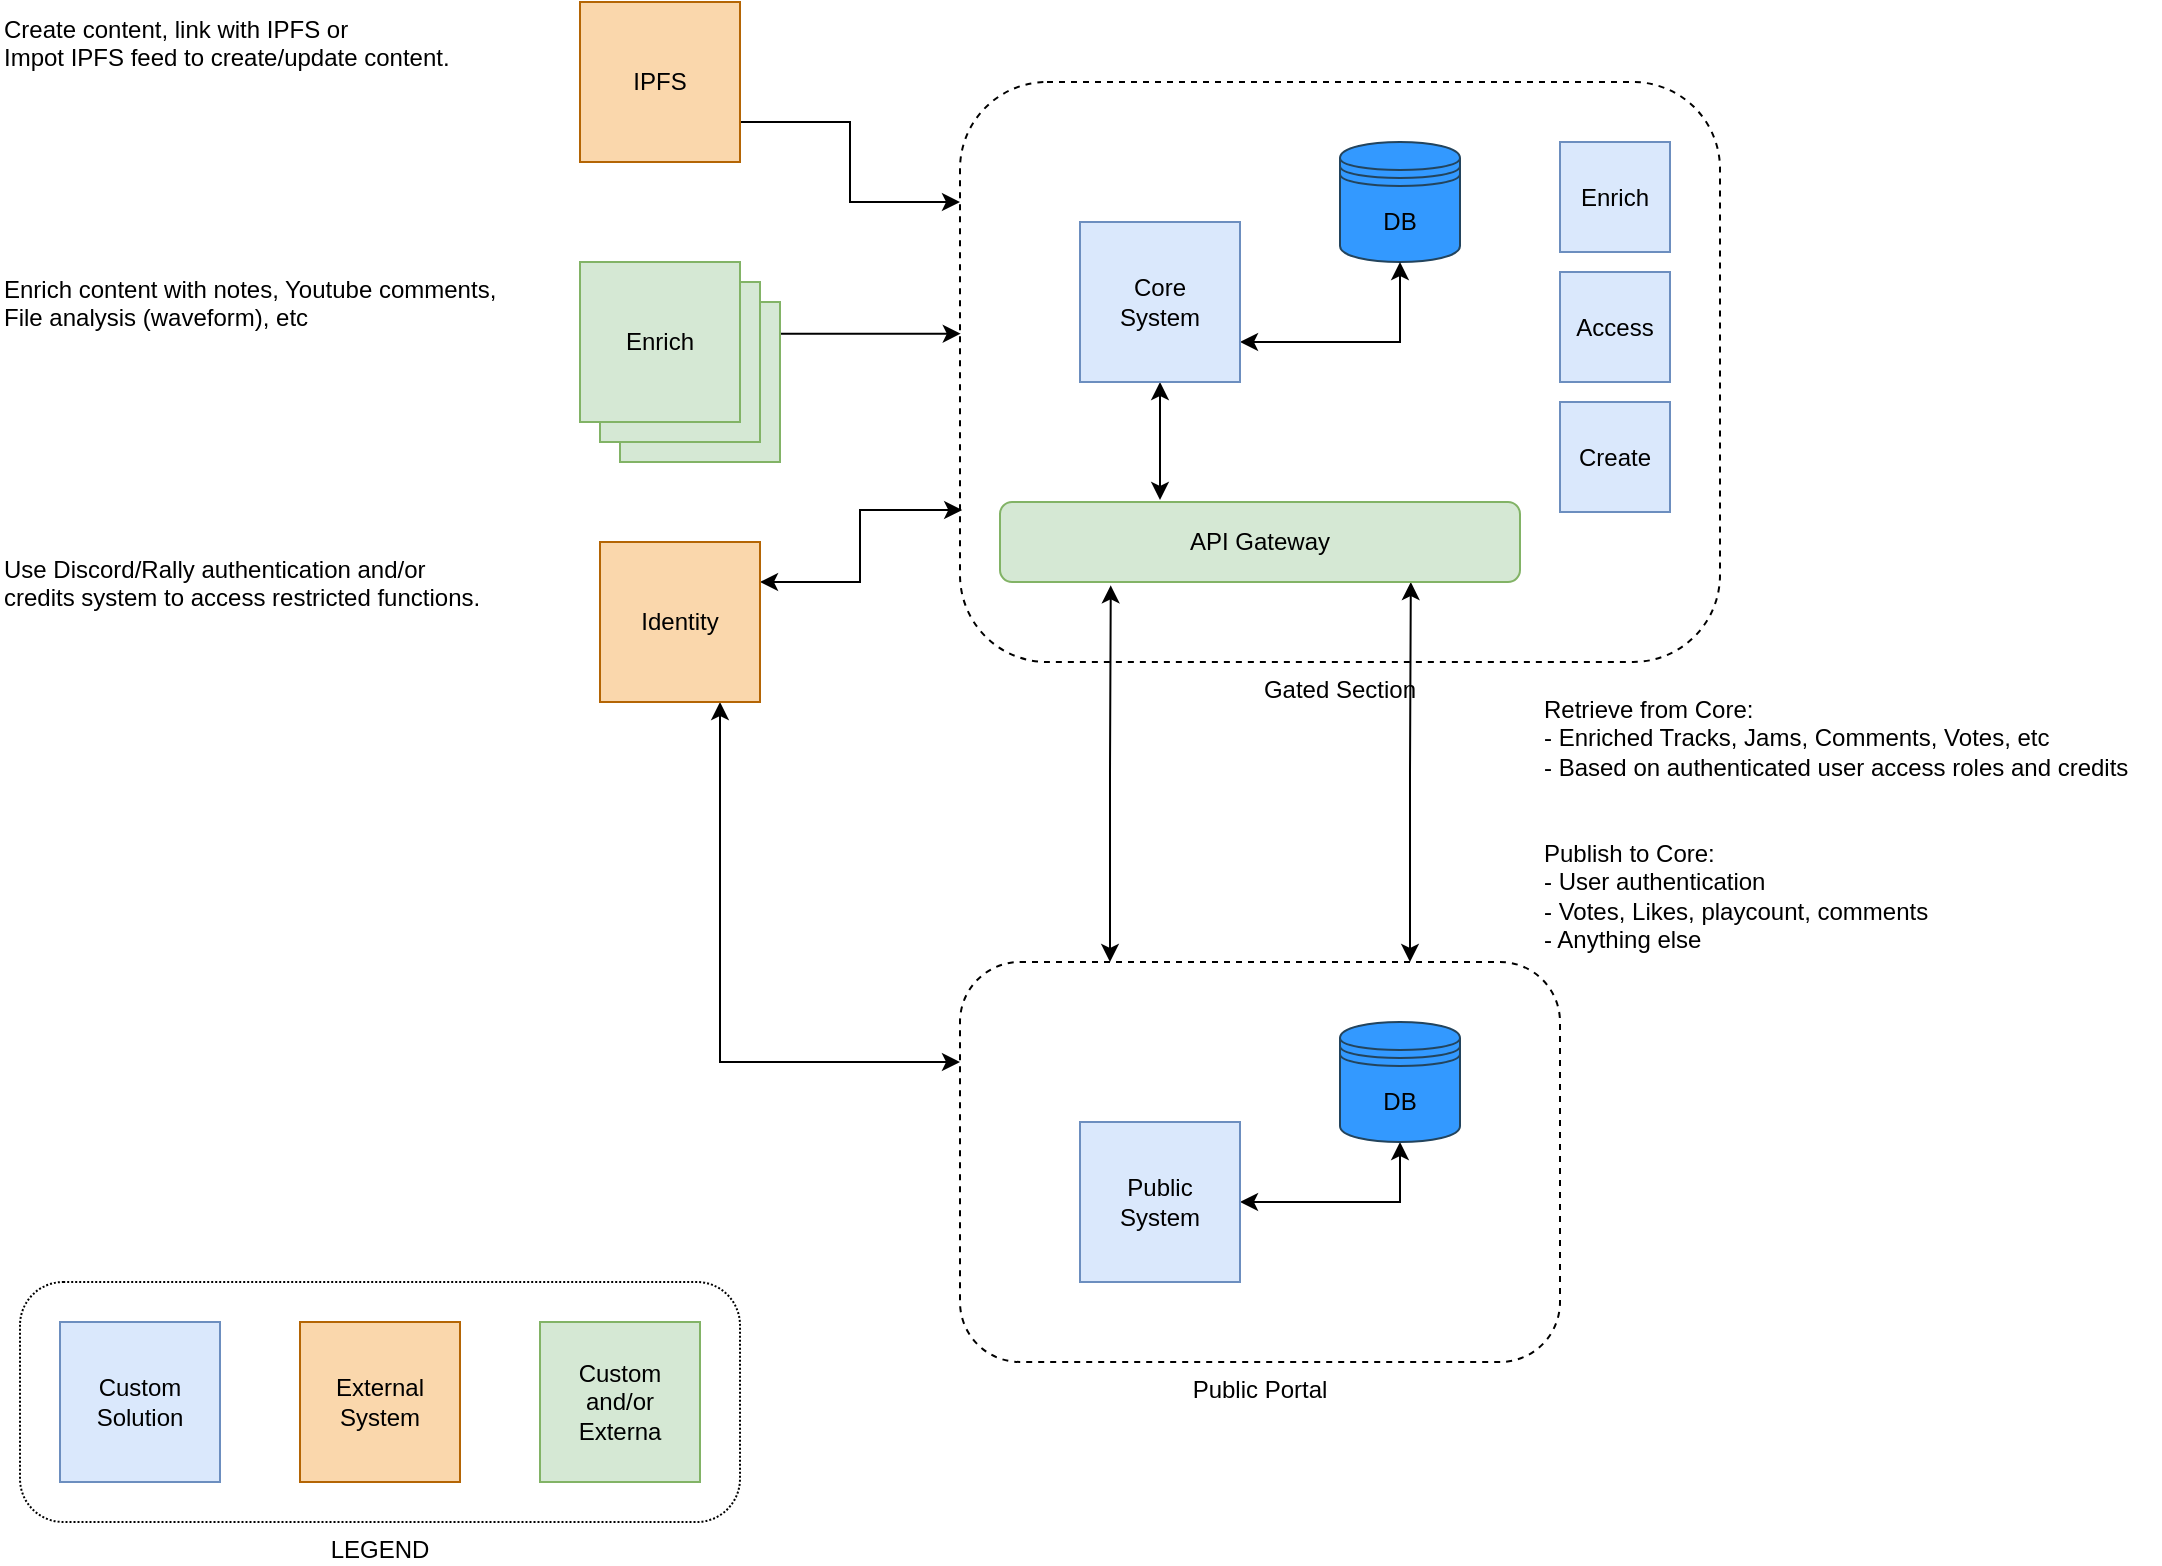 <mxfile version="14.8.5" type="github" pages="3">
  <diagram id="a_YYxK9fdflRY_-ddaOz" name="High Level Design">
    <mxGraphModel dx="3166" dy="1088" grid="1" gridSize="10" guides="1" tooltips="1" connect="1" arrows="1" fold="1" page="1" pageScale="1" pageWidth="1100" pageHeight="850" math="0" shadow="0">
      <root>
        <mxCell id="0" />
        <mxCell id="1" parent="0" />
        <mxCell id="vv3iJfxD23GdGmTis0U2-1" value="Gated Section" style="rounded=1;whiteSpace=wrap;html=1;labelPosition=center;verticalLabelPosition=bottom;align=center;verticalAlign=top;dashed=1;" parent="1" vertex="1">
          <mxGeometry x="-610" y="90" width="380" height="290" as="geometry" />
        </mxCell>
        <mxCell id="Ae8hP9FZ1u3Iv6WvzAce-13" style="edgeStyle=orthogonalEdgeStyle;rounded=0;orthogonalLoop=1;jettySize=auto;html=1;exitX=0.25;exitY=0;exitDx=0;exitDy=0;entryX=0.213;entryY=1.042;entryDx=0;entryDy=0;entryPerimeter=0;startArrow=classic;startFill=1;" parent="1" source="vv3iJfxD23GdGmTis0U2-2" target="vv3iJfxD23GdGmTis0U2-5" edge="1">
          <mxGeometry relative="1" as="geometry" />
        </mxCell>
        <mxCell id="Ae8hP9FZ1u3Iv6WvzAce-14" style="edgeStyle=orthogonalEdgeStyle;rounded=0;orthogonalLoop=1;jettySize=auto;html=1;exitX=0.75;exitY=0;exitDx=0;exitDy=0;entryX=0.79;entryY=1;entryDx=0;entryDy=0;entryPerimeter=0;startArrow=classic;startFill=1;" parent="1" source="vv3iJfxD23GdGmTis0U2-2" target="vv3iJfxD23GdGmTis0U2-5" edge="1">
          <mxGeometry relative="1" as="geometry" />
        </mxCell>
        <mxCell id="vv3iJfxD23GdGmTis0U2-2" value="Public Portal" style="rounded=1;whiteSpace=wrap;html=1;labelPosition=center;verticalLabelPosition=bottom;align=center;verticalAlign=top;dashed=1;" parent="1" vertex="1">
          <mxGeometry x="-610" y="530" width="300" height="200" as="geometry" />
        </mxCell>
        <mxCell id="vv3iJfxD23GdGmTis0U2-3" value="DB" style="shape=datastore;whiteSpace=wrap;html=1;strokeColor=#23445d;fillColor=#3399FF;" parent="1" vertex="1">
          <mxGeometry x="-420" y="120" width="60" height="60" as="geometry" />
        </mxCell>
        <mxCell id="vv3iJfxD23GdGmTis0U2-8" style="edgeStyle=orthogonalEdgeStyle;rounded=0;orthogonalLoop=1;jettySize=auto;html=1;exitX=1;exitY=0.75;exitDx=0;exitDy=0;entryX=0.5;entryY=1;entryDx=0;entryDy=0;startArrow=classic;startFill=1;" parent="1" source="vv3iJfxD23GdGmTis0U2-4" target="vv3iJfxD23GdGmTis0U2-3" edge="1">
          <mxGeometry relative="1" as="geometry" />
        </mxCell>
        <mxCell id="vv3iJfxD23GdGmTis0U2-9" style="edgeStyle=orthogonalEdgeStyle;rounded=0;orthogonalLoop=1;jettySize=auto;html=1;exitX=0.5;exitY=1;exitDx=0;exitDy=0;startArrow=classic;startFill=1;" parent="1" source="vv3iJfxD23GdGmTis0U2-4" edge="1">
          <mxGeometry relative="1" as="geometry">
            <mxPoint x="-510" y="299" as="targetPoint" />
          </mxGeometry>
        </mxCell>
        <mxCell id="vv3iJfxD23GdGmTis0U2-4" value="&lt;div&gt;Core&lt;/div&gt;&lt;div&gt;System&lt;/div&gt;" style="whiteSpace=wrap;html=1;aspect=fixed;fillColor=#dae8fc;strokeColor=#6c8ebf;" parent="1" vertex="1">
          <mxGeometry x="-550" y="160" width="80" height="80" as="geometry" />
        </mxCell>
        <mxCell id="vv3iJfxD23GdGmTis0U2-5" value="API Gateway" style="rounded=1;whiteSpace=wrap;html=1;fillColor=#d5e8d4;strokeColor=#82b366;" parent="1" vertex="1">
          <mxGeometry x="-590" y="300" width="260" height="40" as="geometry" />
        </mxCell>
        <mxCell id="Ae8hP9FZ1u3Iv6WvzAce-16" style="edgeStyle=orthogonalEdgeStyle;rounded=0;orthogonalLoop=1;jettySize=auto;html=1;exitX=1;exitY=0.75;exitDx=0;exitDy=0;entryX=0;entryY=0.207;entryDx=0;entryDy=0;entryPerimeter=0;startArrow=none;startFill=0;" parent="1" source="vv3iJfxD23GdGmTis0U2-10" target="vv3iJfxD23GdGmTis0U2-1" edge="1">
          <mxGeometry relative="1" as="geometry" />
        </mxCell>
        <mxCell id="vv3iJfxD23GdGmTis0U2-10" value="IPFS" style="whiteSpace=wrap;html=1;aspect=fixed;fillColor=#fad7ac;strokeColor=#b46504;" parent="1" vertex="1">
          <mxGeometry x="-800" y="50" width="80" height="80" as="geometry" />
        </mxCell>
        <mxCell id="Ae8hP9FZ1u3Iv6WvzAce-3" style="edgeStyle=orthogonalEdgeStyle;rounded=0;orthogonalLoop=1;jettySize=auto;html=1;exitX=1;exitY=0.25;exitDx=0;exitDy=0;entryX=0.003;entryY=0.737;entryDx=0;entryDy=0;entryPerimeter=0;startArrow=classic;startFill=1;" parent="1" source="vv3iJfxD23GdGmTis0U2-15" target="vv3iJfxD23GdGmTis0U2-1" edge="1">
          <mxGeometry relative="1" as="geometry">
            <Array as="points">
              <mxPoint x="-660" y="340" />
              <mxPoint x="-660" y="304" />
              <mxPoint x="-609" y="304" />
            </Array>
          </mxGeometry>
        </mxCell>
        <mxCell id="Ae8hP9FZ1u3Iv6WvzAce-15" style="edgeStyle=orthogonalEdgeStyle;rounded=0;orthogonalLoop=1;jettySize=auto;html=1;exitX=0.75;exitY=1;exitDx=0;exitDy=0;entryX=0;entryY=0.25;entryDx=0;entryDy=0;startArrow=classic;startFill=1;" parent="1" source="vv3iJfxD23GdGmTis0U2-15" target="vv3iJfxD23GdGmTis0U2-2" edge="1">
          <mxGeometry relative="1" as="geometry" />
        </mxCell>
        <mxCell id="vv3iJfxD23GdGmTis0U2-15" value="Identity" style="whiteSpace=wrap;html=1;aspect=fixed;fillColor=#fad7ac;strokeColor=#b46504;" parent="1" vertex="1">
          <mxGeometry x="-790" y="320" width="80" height="80" as="geometry" />
        </mxCell>
        <mxCell id="Ae8hP9FZ1u3Iv6WvzAce-2" style="edgeStyle=orthogonalEdgeStyle;rounded=0;orthogonalLoop=1;jettySize=auto;html=1;exitX=1;exitY=0.25;exitDx=0;exitDy=0;entryX=0.001;entryY=0.434;entryDx=0;entryDy=0;entryPerimeter=0;startArrow=none;startFill=0;" parent="1" source="vv3iJfxD23GdGmTis0U2-13" target="vv3iJfxD23GdGmTis0U2-1" edge="1">
          <mxGeometry relative="1" as="geometry">
            <Array as="points">
              <mxPoint x="-700" y="216" />
            </Array>
          </mxGeometry>
        </mxCell>
        <mxCell id="Ae8hP9FZ1u3Iv6WvzAce-7" value="&lt;div align=&quot;left&quot;&gt;Create content, link with IPFS or&lt;/div&gt;&lt;div align=&quot;left&quot;&gt;Impot IPFS feed to create/update content.&lt;br&gt;&lt;/div&gt;" style="text;html=1;strokeColor=none;fillColor=none;align=left;verticalAlign=top;whiteSpace=wrap;rounded=0;" parent="1" vertex="1">
          <mxGeometry x="-1090" y="50" width="250" height="55" as="geometry" />
        </mxCell>
        <mxCell id="Ae8hP9FZ1u3Iv6WvzAce-8" value="&lt;div&gt;Enrich content with notes, Youtube comments, File analysis (waveform), etc&lt;/div&gt;&lt;div&gt;&lt;br&gt;&lt;/div&gt;" style="text;html=1;strokeColor=none;fillColor=none;align=left;verticalAlign=top;whiteSpace=wrap;rounded=0;" parent="1" vertex="1">
          <mxGeometry x="-1090" y="180" width="250" height="55" as="geometry" />
        </mxCell>
        <mxCell id="Ae8hP9FZ1u3Iv6WvzAce-9" value="&lt;div&gt;Retrieve from Core:&lt;/div&gt;&lt;div&gt;- Enriched Tracks, Jams, Comments, Votes, etc&lt;/div&gt;&lt;div&gt;- Based on authenticated user access roles and credits&lt;br&gt;&lt;/div&gt;&lt;div&gt;&lt;br&gt;&lt;/div&gt;&lt;div&gt;&lt;br&gt;&lt;/div&gt;&lt;div&gt;Publish to Core:&lt;/div&gt;&lt;div&gt;- User authentication&lt;br&gt;- Votes, Likes, playcount, comments&lt;/div&gt;&lt;div&gt;- Anything else&lt;br&gt;&lt;/div&gt;" style="text;html=1;strokeColor=none;fillColor=none;align=left;verticalAlign=top;whiteSpace=wrap;rounded=0;" parent="1" vertex="1">
          <mxGeometry x="-320" y="390" width="310" height="162" as="geometry" />
        </mxCell>
        <mxCell id="Ae8hP9FZ1u3Iv6WvzAce-12" style="edgeStyle=orthogonalEdgeStyle;rounded=0;orthogonalLoop=1;jettySize=auto;html=1;entryX=0.5;entryY=1;entryDx=0;entryDy=0;startArrow=classic;startFill=1;" parent="1" source="Ae8hP9FZ1u3Iv6WvzAce-10" target="Ae8hP9FZ1u3Iv6WvzAce-11" edge="1">
          <mxGeometry relative="1" as="geometry" />
        </mxCell>
        <mxCell id="Ae8hP9FZ1u3Iv6WvzAce-10" value="&lt;div&gt;Public&lt;/div&gt;&lt;div&gt;System&lt;br&gt;&lt;/div&gt;" style="whiteSpace=wrap;html=1;aspect=fixed;fillColor=#dae8fc;strokeColor=#6c8ebf;" parent="1" vertex="1">
          <mxGeometry x="-550" y="610" width="80" height="80" as="geometry" />
        </mxCell>
        <mxCell id="Ae8hP9FZ1u3Iv6WvzAce-11" value="DB" style="shape=datastore;whiteSpace=wrap;html=1;strokeColor=#23445d;fillColor=#3399FF;" parent="1" vertex="1">
          <mxGeometry x="-420" y="560" width="60" height="60" as="geometry" />
        </mxCell>
        <mxCell id="Ae8hP9FZ1u3Iv6WvzAce-19" value="Use Discord/Rally authentication and/or credits system to access restricted functions." style="text;html=1;strokeColor=none;fillColor=none;align=left;verticalAlign=top;whiteSpace=wrap;rounded=0;" parent="1" vertex="1">
          <mxGeometry x="-1090" y="320" width="250" height="55" as="geometry" />
        </mxCell>
        <mxCell id="DcwbFa4nbJBo5T8DQQOG-2" value="Access" style="whiteSpace=wrap;html=1;aspect=fixed;fillColor=#dae8fc;strokeColor=#6c8ebf;" parent="1" vertex="1">
          <mxGeometry x="-310" y="185" width="55" height="55" as="geometry" />
        </mxCell>
        <mxCell id="DcwbFa4nbJBo5T8DQQOG-3" value="Enrich" style="whiteSpace=wrap;html=1;aspect=fixed;fillColor=#dae8fc;strokeColor=#6c8ebf;" parent="1" vertex="1">
          <mxGeometry x="-310" y="120" width="55" height="55" as="geometry" />
        </mxCell>
        <mxCell id="DcwbFa4nbJBo5T8DQQOG-4" value="Create" style="whiteSpace=wrap;html=1;aspect=fixed;fillColor=#dae8fc;strokeColor=#6c8ebf;" parent="1" vertex="1">
          <mxGeometry x="-310" y="250" width="55" height="55" as="geometry" />
        </mxCell>
        <mxCell id="_FHZxH1wRZ8IdPG1zLlC-1" value="" style="group" vertex="1" connectable="0" parent="1">
          <mxGeometry x="-1080" y="690" width="360" height="120" as="geometry" />
        </mxCell>
        <mxCell id="_FHZxH1wRZ8IdPG1zLlC-2" value="LEGEND" style="rounded=1;whiteSpace=wrap;html=1;labelPosition=center;verticalLabelPosition=bottom;align=center;verticalAlign=top;dashed=1;arcSize=18;dashPattern=1 1;" vertex="1" parent="_FHZxH1wRZ8IdPG1zLlC-1">
          <mxGeometry width="360" height="120" as="geometry" />
        </mxCell>
        <mxCell id="_FHZxH1wRZ8IdPG1zLlC-3" value="Custom&lt;br&gt;Solution" style="whiteSpace=wrap;html=1;aspect=fixed;fillColor=#dae8fc;strokeColor=#6c8ebf;" vertex="1" parent="_FHZxH1wRZ8IdPG1zLlC-1">
          <mxGeometry x="20" y="20" width="80" height="80" as="geometry" />
        </mxCell>
        <mxCell id="_FHZxH1wRZ8IdPG1zLlC-4" value="External&lt;br&gt;System" style="whiteSpace=wrap;html=1;aspect=fixed;fillColor=#fad7ac;strokeColor=#b46504;" vertex="1" parent="_FHZxH1wRZ8IdPG1zLlC-1">
          <mxGeometry x="140" y="20" width="80" height="80" as="geometry" />
        </mxCell>
        <mxCell id="_FHZxH1wRZ8IdPG1zLlC-5" value="Custom and/or Externa" style="whiteSpace=wrap;html=1;aspect=fixed;fillColor=#d5e8d4;strokeColor=#82b366;" vertex="1" parent="_FHZxH1wRZ8IdPG1zLlC-1">
          <mxGeometry x="260" y="20" width="80" height="80" as="geometry" />
        </mxCell>
        <mxCell id="_FHZxH1wRZ8IdPG1zLlC-6" value="" style="group" vertex="1" connectable="0" parent="1">
          <mxGeometry x="-800" y="180" width="100" height="100" as="geometry" />
        </mxCell>
        <mxCell id="vv3iJfxD23GdGmTis0U2-13" value="" style="whiteSpace=wrap;html=1;aspect=fixed;fillColor=#d5e8d4;strokeColor=#82b366;" parent="_FHZxH1wRZ8IdPG1zLlC-6" vertex="1">
          <mxGeometry x="20" y="20" width="80" height="80" as="geometry" />
        </mxCell>
        <mxCell id="vv3iJfxD23GdGmTis0U2-12" value="" style="whiteSpace=wrap;html=1;aspect=fixed;fillColor=#d5e8d4;strokeColor=#82b366;" parent="_FHZxH1wRZ8IdPG1zLlC-6" vertex="1">
          <mxGeometry x="10" y="10" width="80" height="80" as="geometry" />
        </mxCell>
        <mxCell id="vv3iJfxD23GdGmTis0U2-11" value="Enrich" style="whiteSpace=wrap;html=1;aspect=fixed;fillColor=#d5e8d4;strokeColor=#82b366;" parent="_FHZxH1wRZ8IdPG1zLlC-6" vertex="1">
          <mxGeometry width="80" height="80" as="geometry" />
        </mxCell>
      </root>
    </mxGraphModel>
  </diagram>
  <diagram id="4I4yGRCa1XMxLpu7yIK9" name="Current Setup">
    <mxGraphModel dx="3235" dy="1088" grid="1" gridSize="10" guides="1" tooltips="1" connect="1" arrows="1" fold="1" page="1" pageScale="1" pageWidth="1169" pageHeight="827" math="0" shadow="0">
      <root>
        <mxCell id="rWD0nq-iY_9N9JLwpX_F-0" />
        <mxCell id="rWD0nq-iY_9N9JLwpX_F-1" parent="rWD0nq-iY_9N9JLwpX_F-0" />
        <mxCell id="zZ2Vo3aHdeeDb7k_k2Mw-7" style="edgeStyle=orthogonalEdgeStyle;rounded=0;orthogonalLoop=1;jettySize=auto;html=1;exitX=1;exitY=0.25;exitDx=0;exitDy=0;entryX=0;entryY=0.5;entryDx=0;entryDy=0;endArrow=none;endFill=0;" edge="1" parent="rWD0nq-iY_9N9JLwpX_F-1" source="6Fj-ahAUZu9BEHDvxrEC-0" target="zZ2Vo3aHdeeDb7k_k2Mw-0">
          <mxGeometry relative="1" as="geometry" />
        </mxCell>
        <mxCell id="zZ2Vo3aHdeeDb7k_k2Mw-8" value="oAuth" style="edgeLabel;html=1;align=center;verticalAlign=top;resizable=0;points=[];labelPosition=center;verticalLabelPosition=bottom;" vertex="1" connectable="0" parent="zZ2Vo3aHdeeDb7k_k2Mw-7">
          <mxGeometry x="0.743" y="-3" relative="1" as="geometry">
            <mxPoint as="offset" />
          </mxGeometry>
        </mxCell>
        <mxCell id="zZ2Vo3aHdeeDb7k_k2Mw-9" style="edgeStyle=orthogonalEdgeStyle;rounded=0;orthogonalLoop=1;jettySize=auto;html=1;exitX=1;exitY=0.5;exitDx=0;exitDy=0;entryX=0;entryY=0.5;entryDx=0;entryDy=0;endArrow=none;endFill=0;" edge="1" parent="rWD0nq-iY_9N9JLwpX_F-1" source="6Fj-ahAUZu9BEHDvxrEC-0" target="3WNyWca5hwcFv3jLCUQf-4">
          <mxGeometry relative="1" as="geometry" />
        </mxCell>
        <mxCell id="zZ2Vo3aHdeeDb7k_k2Mw-10" value="GQL" style="edgeLabel;html=1;align=center;verticalAlign=top;resizable=0;points=[];labelPosition=center;verticalLabelPosition=bottom;" vertex="1" connectable="0" parent="zZ2Vo3aHdeeDb7k_k2Mw-9">
          <mxGeometry x="0.252" y="-1" relative="1" as="geometry">
            <mxPoint x="71" y="-1" as="offset" />
          </mxGeometry>
        </mxCell>
        <mxCell id="zZ2Vo3aHdeeDb7k_k2Mw-21" style="edgeStyle=orthogonalEdgeStyle;rounded=0;orthogonalLoop=1;jettySize=auto;html=1;exitX=0.25;exitY=1;exitDx=0;exitDy=0;entryX=0.25;entryY=0;entryDx=0;entryDy=0;endArrow=none;endFill=0;" edge="1" parent="rWD0nq-iY_9N9JLwpX_F-1" source="6Fj-ahAUZu9BEHDvxrEC-0" target="zZ2Vo3aHdeeDb7k_k2Mw-1">
          <mxGeometry relative="1" as="geometry" />
        </mxCell>
        <mxCell id="6Fj-ahAUZu9BEHDvxrEC-0" value="VAULT" style="rounded=1;whiteSpace=wrap;html=1;labelPosition=center;verticalLabelPosition=bottom;align=center;verticalAlign=top;dashed=1;" vertex="1" parent="rWD0nq-iY_9N9JLwpX_F-1">
          <mxGeometry x="-1080" y="120" width="250" height="240" as="geometry" />
        </mxCell>
        <mxCell id="dXXNOr8S8VFKlR4lI1_9-0" value="Frontend App" style="whiteSpace=wrap;html=1;aspect=fixed;fillColor=#dae8fc;strokeColor=#6c8ebf;" vertex="1" parent="rWD0nq-iY_9N9JLwpX_F-1">
          <mxGeometry x="-1060" y="150" width="55" height="55" as="geometry" />
        </mxCell>
        <mxCell id="Kw7aG6v78MpooLOQGo5--4" value="Svelte-kit" style="whiteSpace=wrap;html=1;aspect=fixed;fillColor=#dae8fc;strokeColor=#6c8ebf;" vertex="1" parent="rWD0nq-iY_9N9JLwpX_F-1">
          <mxGeometry x="-1060" y="237.5" width="55" height="55" as="geometry" />
        </mxCell>
        <mxCell id="3WNyWca5hwcFv3jLCUQf-0" value="Nodes" style="group;labelPosition=center;verticalLabelPosition=top;align=center;verticalAlign=bottom;" vertex="1" connectable="0" parent="rWD0nq-iY_9N9JLwpX_F-1">
          <mxGeometry x="-940" y="150" width="73.07" height="189.999" as="geometry" />
        </mxCell>
        <mxCell id="3WNyWca5hwcFv3jLCUQf-1" value="" style="edgeStyle=orthogonalEdgeStyle;rounded=0;orthogonalLoop=1;jettySize=auto;html=1;endArrow=none;endFill=0;" edge="1" parent="3WNyWca5hwcFv3jLCUQf-0" source="dXXNOr8S8VFKlR4lI1_9-2" target="dXXNOr8S8VFKlR4lI1_9-7">
          <mxGeometry relative="1" as="geometry" />
        </mxCell>
        <mxCell id="3WNyWca5hwcFv3jLCUQf-2" value="" style="edgeStyle=orthogonalEdgeStyle;rounded=0;orthogonalLoop=1;jettySize=auto;html=1;endArrow=none;endFill=0;" edge="1" parent="3WNyWca5hwcFv3jLCUQf-0" source="dXXNOr8S8VFKlR4lI1_9-2" target="dXXNOr8S8VFKlR4lI1_9-4">
          <mxGeometry relative="1" as="geometry" />
        </mxCell>
        <mxCell id="dXXNOr8S8VFKlR4lI1_9-2" value="" style="whiteSpace=wrap;html=1;aspect=fixed;fillColor=#dae8fc;strokeColor=#6c8ebf;" vertex="1" parent="3WNyWca5hwcFv3jLCUQf-0">
          <mxGeometry width="14.614" height="14.614" as="geometry" />
        </mxCell>
        <mxCell id="dXXNOr8S8VFKlR4lI1_9-16" style="edgeStyle=orthogonalEdgeStyle;rounded=0;orthogonalLoop=1;jettySize=auto;html=1;exitX=0;exitY=0.5;exitDx=0;exitDy=0;endArrow=none;endFill=0;entryX=1;entryY=0.5;entryDx=0;entryDy=0;" edge="1" parent="3WNyWca5hwcFv3jLCUQf-0" source="dXXNOr8S8VFKlR4lI1_9-3" target="dXXNOr8S8VFKlR4lI1_9-2">
          <mxGeometry as="geometry">
            <mxPoint x="36.535" y="21.996" as="targetPoint" />
          </mxGeometry>
        </mxCell>
        <mxCell id="dXXNOr8S8VFKlR4lI1_9-3" value="" style="whiteSpace=wrap;html=1;aspect=fixed;fillColor=#dae8fc;strokeColor=#6c8ebf;" vertex="1" parent="3WNyWca5hwcFv3jLCUQf-0">
          <mxGeometry x="58.456" y="14.615" width="14.614" height="14.614" as="geometry" />
        </mxCell>
        <mxCell id="dXXNOr8S8VFKlR4lI1_9-17" style="edgeStyle=orthogonalEdgeStyle;rounded=0;orthogonalLoop=1;jettySize=auto;html=1;exitX=0;exitY=0.5;exitDx=0;exitDy=0;endArrow=none;endFill=0;entryX=1;entryY=0.5;entryDx=0;entryDy=0;" edge="1" parent="3WNyWca5hwcFv3jLCUQf-0" source="dXXNOr8S8VFKlR4lI1_9-4" target="dXXNOr8S8VFKlR4lI1_9-2">
          <mxGeometry as="geometry">
            <mxPoint x="36.535" y="51.227" as="targetPoint" />
          </mxGeometry>
        </mxCell>
        <mxCell id="dXXNOr8S8VFKlR4lI1_9-4" value="" style="whiteSpace=wrap;html=1;aspect=fixed;fillColor=#dae8fc;strokeColor=#6c8ebf;" vertex="1" parent="3WNyWca5hwcFv3jLCUQf-0">
          <mxGeometry x="58.456" y="43.846" width="14.614" height="14.614" as="geometry" />
        </mxCell>
        <mxCell id="dXXNOr8S8VFKlR4lI1_9-5" value="" style="whiteSpace=wrap;html=1;aspect=fixed;fillColor=#dae8fc;strokeColor=#6c8ebf;" vertex="1" parent="3WNyWca5hwcFv3jLCUQf-0">
          <mxGeometry x="29.228" y="73.077" width="14.614" height="14.614" as="geometry" />
        </mxCell>
        <mxCell id="dXXNOr8S8VFKlR4lI1_9-15" style="edgeStyle=orthogonalEdgeStyle;rounded=0;orthogonalLoop=1;jettySize=auto;html=1;exitX=1;exitY=0.5;exitDx=0;exitDy=0;entryX=0.5;entryY=0;entryDx=0;entryDy=0;endArrow=none;endFill=0;" edge="1" parent="3WNyWca5hwcFv3jLCUQf-0" source="dXXNOr8S8VFKlR4lI1_9-2" target="dXXNOr8S8VFKlR4lI1_9-5">
          <mxGeometry as="geometry" />
        </mxCell>
        <mxCell id="dXXNOr8S8VFKlR4lI1_9-6" value="" style="whiteSpace=wrap;html=1;aspect=fixed;fillColor=#dae8fc;strokeColor=#6c8ebf;" vertex="1" parent="3WNyWca5hwcFv3jLCUQf-0">
          <mxGeometry y="116.923" width="14.614" height="14.614" as="geometry" />
        </mxCell>
        <mxCell id="dXXNOr8S8VFKlR4lI1_9-18" style="edgeStyle=orthogonalEdgeStyle;rounded=0;orthogonalLoop=1;jettySize=auto;html=1;entryX=0.5;entryY=0;entryDx=0;entryDy=0;endArrow=none;endFill=0;" edge="1" parent="3WNyWca5hwcFv3jLCUQf-0" source="dXXNOr8S8VFKlR4lI1_9-2" target="dXXNOr8S8VFKlR4lI1_9-6">
          <mxGeometry as="geometry" />
        </mxCell>
        <mxCell id="dXXNOr8S8VFKlR4lI1_9-7" value="" style="whiteSpace=wrap;html=1;aspect=fixed;fillColor=#dae8fc;strokeColor=#6c8ebf;" vertex="1" parent="3WNyWca5hwcFv3jLCUQf-0">
          <mxGeometry x="29.228" y="116.923" width="14.614" height="14.614" as="geometry" />
        </mxCell>
        <mxCell id="dXXNOr8S8VFKlR4lI1_9-11" style="edgeStyle=orthogonalEdgeStyle;rounded=0;orthogonalLoop=1;jettySize=auto;html=1;exitX=1;exitY=0.5;exitDx=0;exitDy=0;entryX=0;entryY=0.5;entryDx=0;entryDy=0;endArrow=none;endFill=0;" edge="1" parent="3WNyWca5hwcFv3jLCUQf-0" source="dXXNOr8S8VFKlR4lI1_9-6" target="dXXNOr8S8VFKlR4lI1_9-7">
          <mxGeometry as="geometry" />
        </mxCell>
        <mxCell id="dXXNOr8S8VFKlR4lI1_9-8" value="" style="whiteSpace=wrap;html=1;aspect=fixed;fillColor=#dae8fc;strokeColor=#6c8ebf;" vertex="1" parent="3WNyWca5hwcFv3jLCUQf-0">
          <mxGeometry x="58.456" y="116.923" width="14.614" height="14.614" as="geometry" />
        </mxCell>
        <mxCell id="dXXNOr8S8VFKlR4lI1_9-12" style="edgeStyle=orthogonalEdgeStyle;rounded=0;orthogonalLoop=1;jettySize=auto;html=1;exitX=1;exitY=0.5;exitDx=0;exitDy=0;entryX=0;entryY=0.5;entryDx=0;entryDy=0;endArrow=none;endFill=0;" edge="1" parent="3WNyWca5hwcFv3jLCUQf-0" source="dXXNOr8S8VFKlR4lI1_9-7" target="dXXNOr8S8VFKlR4lI1_9-8">
          <mxGeometry as="geometry" />
        </mxCell>
        <mxCell id="dXXNOr8S8VFKlR4lI1_9-9" value="" style="whiteSpace=wrap;html=1;aspect=fixed;fillColor=#dae8fc;strokeColor=#6c8ebf;" vertex="1" parent="3WNyWca5hwcFv3jLCUQf-0">
          <mxGeometry x="58.456" y="146.154" width="14.614" height="14.614" as="geometry" />
        </mxCell>
        <mxCell id="dXXNOr8S8VFKlR4lI1_9-13" style="edgeStyle=orthogonalEdgeStyle;rounded=0;orthogonalLoop=1;jettySize=auto;html=1;exitX=0.5;exitY=1;exitDx=0;exitDy=0;entryX=0;entryY=0.5;entryDx=0;entryDy=0;endArrow=none;endFill=0;" edge="1" parent="3WNyWca5hwcFv3jLCUQf-0" source="dXXNOr8S8VFKlR4lI1_9-7" target="dXXNOr8S8VFKlR4lI1_9-9">
          <mxGeometry as="geometry">
            <Array as="points">
              <mxPoint x="36" y="153" />
              <mxPoint x="59" y="153" />
            </Array>
          </mxGeometry>
        </mxCell>
        <mxCell id="dXXNOr8S8VFKlR4lI1_9-14" style="edgeStyle=orthogonalEdgeStyle;rounded=0;orthogonalLoop=1;jettySize=auto;html=1;exitX=0;exitY=0.5;exitDx=0;exitDy=0;endArrow=none;endFill=0;" edge="1" parent="3WNyWca5hwcFv3jLCUQf-0" source="dXXNOr8S8VFKlR4lI1_9-10">
          <mxGeometry as="geometry">
            <mxPoint x="36.535" y="131.538" as="targetPoint" />
          </mxGeometry>
        </mxCell>
        <mxCell id="dXXNOr8S8VFKlR4lI1_9-10" value="" style="whiteSpace=wrap;html=1;aspect=fixed;fillColor=#dae8fc;strokeColor=#6c8ebf;" vertex="1" parent="3WNyWca5hwcFv3jLCUQf-0">
          <mxGeometry x="58.456" y="175.385" width="14.614" height="14.614" as="geometry" />
        </mxCell>
        <mxCell id="zZ2Vo3aHdeeDb7k_k2Mw-0" value="IDP: &lt;br&gt;Discord" style="whiteSpace=wrap;html=1;aspect=fixed;fillColor=#fad7ac;strokeColor=#b46504;" vertex="1" parent="rWD0nq-iY_9N9JLwpX_F-1">
          <mxGeometry x="-720" y="40" width="80" height="80" as="geometry" />
        </mxCell>
        <mxCell id="zZ2Vo3aHdeeDb7k_k2Mw-22" style="edgeStyle=orthogonalEdgeStyle;rounded=0;orthogonalLoop=1;jettySize=auto;html=1;exitX=1;exitY=0.75;exitDx=0;exitDy=0;entryX=0.75;entryY=1;entryDx=0;entryDy=0;endArrow=none;endFill=0;" edge="1" parent="rWD0nq-iY_9N9JLwpX_F-1" source="zZ2Vo3aHdeeDb7k_k2Mw-1" target="zZ2Vo3aHdeeDb7k_k2Mw-15">
          <mxGeometry relative="1" as="geometry" />
        </mxCell>
        <mxCell id="zZ2Vo3aHdeeDb7k_k2Mw-1" value="Storage:&lt;br&gt;IPFS" style="whiteSpace=wrap;html=1;aspect=fixed;fillColor=#fad7ac;strokeColor=#b46504;" vertex="1" parent="rWD0nq-iY_9N9JLwpX_F-1">
          <mxGeometry x="-990" y="440" width="80" height="80" as="geometry" />
        </mxCell>
        <mxCell id="zZ2Vo3aHdeeDb7k_k2Mw-20" value="CLIENT" style="group;labelPosition=center;verticalLabelPosition=bottom;align=center;verticalAlign=top;" vertex="1" connectable="0" parent="rWD0nq-iY_9N9JLwpX_F-1">
          <mxGeometry x="-735.01" y="400" width="110.01" height="190.01" as="geometry" />
        </mxCell>
        <mxCell id="zZ2Vo3aHdeeDb7k_k2Mw-18" value="CLIENT" style="group" vertex="1" connectable="0" parent="zZ2Vo3aHdeeDb7k_k2Mw-20">
          <mxGeometry width="110.01" height="169.774" as="geometry" />
        </mxCell>
        <mxCell id="zZ2Vo3aHdeeDb7k_k2Mw-15" value="" style="rounded=0;whiteSpace=wrap;html=1;rotation=90;strokeColor=#666666;fontColor=#333333;fillColor=#BFBFBF;labelPosition=center;verticalLabelPosition=bottom;align=center;verticalAlign=top;" vertex="1" parent="zZ2Vo3aHdeeDb7k_k2Mw-18">
          <mxGeometry x="-27.932" y="28.589" width="165.874" height="112.596" as="geometry" />
        </mxCell>
        <mxCell id="zZ2Vo3aHdeeDb7k_k2Mw-16" value="" style="rounded=0;whiteSpace=wrap;html=1;rotation=90;fillColor=#f5f5f5;strokeColor=#666666;fontColor=#333333;" vertex="1" parent="zZ2Vo3aHdeeDb7k_k2Mw-18">
          <mxGeometry x="-11.534" y="27.048" width="132.5" height="99.113" as="geometry" />
        </mxCell>
        <mxCell id="zZ2Vo3aHdeeDb7k_k2Mw-17" value="" style="ellipse;whiteSpace=wrap;html=1;aspect=fixed;fillColor=#828282;" vertex="1" parent="zZ2Vo3aHdeeDb7k_k2Mw-18">
          <mxGeometry x="48.133" y="148.659" width="13.751" height="13.751" as="geometry" />
        </mxCell>
        <mxCell id="zZ2Vo3aHdeeDb7k_k2Mw-23" style="edgeStyle=orthogonalEdgeStyle;rounded=0;orthogonalLoop=1;jettySize=auto;html=1;exitX=0.25;exitY=1;exitDx=0;exitDy=0;endArrow=none;endFill=0;entryX=1;entryY=0.75;entryDx=0;entryDy=0;" edge="1" parent="rWD0nq-iY_9N9JLwpX_F-1" source="zZ2Vo3aHdeeDb7k_k2Mw-15" target="6Fj-ahAUZu9BEHDvxrEC-0">
          <mxGeometry relative="1" as="geometry" />
        </mxCell>
        <mxCell id="zZ2Vo3aHdeeDb7k_k2Mw-24" style="edgeStyle=orthogonalEdgeStyle;rounded=0;orthogonalLoop=1;jettySize=auto;html=1;exitX=0.5;exitY=0;exitDx=0;exitDy=0;entryX=0.25;entryY=1;entryDx=0;entryDy=0;endArrow=none;endFill=0;" edge="1" parent="rWD0nq-iY_9N9JLwpX_F-1" source="zZ2Vo3aHdeeDb7k_k2Mw-16" target="3WNyWca5hwcFv3jLCUQf-5">
          <mxGeometry relative="1" as="geometry" />
        </mxCell>
        <mxCell id="zZ2Vo3aHdeeDb7k_k2Mw-25" value="GQL" style="edgeLabel;html=1;align=center;verticalAlign=middle;resizable=0;points=[];" vertex="1" connectable="0" parent="zZ2Vo3aHdeeDb7k_k2Mw-24">
          <mxGeometry x="0.178" y="-2" relative="1" as="geometry">
            <mxPoint x="-16" y="-21" as="offset" />
          </mxGeometry>
        </mxCell>
        <mxCell id="zZ2Vo3aHdeeDb7k_k2Mw-26" value="Anon | JWT Header" style="pointerEvents=1;shadow=0;dashed=0;html=1;strokeColor=none;labelPosition=center;verticalLabelPosition=bottom;verticalAlign=top;outlineConnect=0;align=center;shape=mxgraph.office.security.lock_protected;fillColor=#CCCBCB;" vertex="1" parent="rWD0nq-iY_9N9JLwpX_F-1">
          <mxGeometry x="-510" y="480" width="19" height="26" as="geometry" />
        </mxCell>
        <mxCell id="zZ2Vo3aHdeeDb7k_k2Mw-27" value="Anon | Cookie" style="pointerEvents=1;shadow=0;dashed=0;html=1;strokeColor=none;labelPosition=center;verticalLabelPosition=bottom;verticalAlign=top;outlineConnect=0;align=center;shape=mxgraph.office.security.lock_protected;fillColor=#CCCBCB;" vertex="1" parent="rWD0nq-iY_9N9JLwpX_F-1">
          <mxGeometry x="-750" y="292.5" width="19" height="30" as="geometry" />
        </mxCell>
        <mxCell id="xSigMai0sGwsyLO4ZsM4-0" value="" style="group" vertex="1" connectable="0" parent="rWD0nq-iY_9N9JLwpX_F-1">
          <mxGeometry x="-400" y="680" width="360" height="120" as="geometry" />
        </mxCell>
        <mxCell id="xSigMai0sGwsyLO4ZsM4-1" value="LEGEND" style="rounded=1;whiteSpace=wrap;html=1;labelPosition=center;verticalLabelPosition=bottom;align=center;verticalAlign=top;dashed=1;arcSize=18;dashPattern=1 1;" vertex="1" parent="xSigMai0sGwsyLO4ZsM4-0">
          <mxGeometry width="360" height="120" as="geometry" />
        </mxCell>
        <mxCell id="xSigMai0sGwsyLO4ZsM4-2" value="Custom&lt;br&gt;Solution" style="whiteSpace=wrap;html=1;aspect=fixed;fillColor=#dae8fc;strokeColor=#6c8ebf;" vertex="1" parent="xSigMai0sGwsyLO4ZsM4-0">
          <mxGeometry x="20" y="20" width="80" height="80" as="geometry" />
        </mxCell>
        <mxCell id="xSigMai0sGwsyLO4ZsM4-3" value="External&lt;br&gt;System" style="whiteSpace=wrap;html=1;aspect=fixed;fillColor=#fad7ac;strokeColor=#b46504;" vertex="1" parent="xSigMai0sGwsyLO4ZsM4-0">
          <mxGeometry x="140" y="20" width="80" height="80" as="geometry" />
        </mxCell>
        <mxCell id="xSigMai0sGwsyLO4ZsM4-4" value="Custom and/or Externa" style="whiteSpace=wrap;html=1;aspect=fixed;fillColor=#d5e8d4;strokeColor=#82b366;" vertex="1" parent="xSigMai0sGwsyLO4ZsM4-0">
          <mxGeometry x="260" y="20" width="80" height="80" as="geometry" />
        </mxCell>
        <mxCell id="3WNyWca5hwcFv3jLCUQf-4" value="API" style="rounded=1;whiteSpace=wrap;html=1;labelPosition=center;verticalLabelPosition=bottom;align=center;verticalAlign=top;dashed=1;" vertex="1" parent="rWD0nq-iY_9N9JLwpX_F-1">
          <mxGeometry x="-560" y="120" width="240" height="240" as="geometry" />
        </mxCell>
        <mxCell id="rYWgt7CFvF6zYy2oHibN-0" value="DB" style="shape=datastore;whiteSpace=wrap;html=1;strokeColor=#23445d;fillColor=#3399FF;" vertex="1" parent="rWD0nq-iY_9N9JLwpX_F-1">
          <mxGeometry x="-416" y="170" width="60" height="60" as="geometry" />
        </mxCell>
        <mxCell id="rYWgt7CFvF6zYy2oHibN-2" style="edgeStyle=orthogonalEdgeStyle;rounded=0;orthogonalLoop=1;jettySize=auto;html=1;exitX=1;exitY=0.25;exitDx=0;exitDy=0;entryX=0;entryY=0.5;entryDx=0;entryDy=0;endArrow=none;endFill=0;" edge="1" parent="rWD0nq-iY_9N9JLwpX_F-1" source="3WNyWca5hwcFv3jLCUQf-5" target="rYWgt7CFvF6zYy2oHibN-0">
          <mxGeometry x="-560" y="140" as="geometry" />
        </mxCell>
        <mxCell id="rYWgt7CFvF6zYy2oHibN-1" value="GraphQL" style="text;html=1;align=center;verticalAlign=middle;resizable=0;points=[];autosize=1;strokeColor=none;" vertex="1" parent="rWD0nq-iY_9N9JLwpX_F-1">
          <mxGeometry x="-528.5" y="180" width="60" height="20" as="geometry" />
        </mxCell>
        <mxCell id="3WNyWca5hwcFv3jLCUQf-5" value="Hasura" style="whiteSpace=wrap;html=1;aspect=fixed;fillColor=#FAD7AC;strokeColor=#B46504;" vertex="1" parent="rWD0nq-iY_9N9JLwpX_F-1">
          <mxGeometry x="-526" y="210" width="55" height="55" as="geometry" />
        </mxCell>
      </root>
    </mxGraphModel>
  </diagram>
  <diagram id="ypIhG4eCcU92cY6pdZVK" name="Functional Design">
    <mxGraphModel dx="6470" dy="3003" grid="1" gridSize="10" guides="1" tooltips="1" connect="1" arrows="1" fold="1" page="1" pageScale="1" pageWidth="1169" pageHeight="827" math="0" shadow="0">
      <root>
        <mxCell id="NO8vSVE1Lcyilq2Rhz9W-0" />
        <mxCell id="NO8vSVE1Lcyilq2Rhz9W-1" parent="NO8vSVE1Lcyilq2Rhz9W-0" />
        <mxCell id="L0t_gmjWsSxtZgeKMcQe-50" value="&lt;font style=&quot;font-size: 24px&quot;&gt;PLATFORM&lt;/font&gt;" style="rounded=0;whiteSpace=wrap;html=1;shadow=0;glass=0;sketch=0;fontSize=21;strokeColor=#9673a6;strokeWidth=2;align=center;opacity=50;labelPosition=center;verticalLabelPosition=top;verticalAlign=bottom;fillColor=#e1d5e7;" vertex="1" parent="NO8vSVE1Lcyilq2Rhz9W-1">
          <mxGeometry x="-1800" y="-600" width="2040" height="1200" as="geometry" />
        </mxCell>
        <mxCell id="L0t_gmjWsSxtZgeKMcQe-40" value="" style="group;fillColor=#ffffff;opacity=0;" vertex="1" connectable="0" parent="NO8vSVE1Lcyilq2Rhz9W-1">
          <mxGeometry x="-400" y="-560" width="600" height="715" as="geometry" />
        </mxCell>
        <mxCell id="L0t_gmjWsSxtZgeKMcQe-41" value="" style="rounded=1;whiteSpace=wrap;html=1;labelPosition=center;verticalLabelPosition=bottom;align=center;verticalAlign=top;dashed=1;" vertex="1" parent="L0t_gmjWsSxtZgeKMcQe-40">
          <mxGeometry width="600" height="715" as="geometry" />
        </mxCell>
        <mxCell id="L0t_gmjWsSxtZgeKMcQe-23" value="&lt;span style=&quot;color: rgb(0 , 0 , 0)&quot;&gt;Insights&lt;/span&gt;" style="rounded=1;whiteSpace=wrap;html=1;fontSize=14;strokeColor=#666666;fontColor=#333333;shadow=0;fillColor=#f5f5f5;labelPosition=center;verticalLabelPosition=top;align=center;verticalAlign=bottom;opacity=60;" vertex="1" parent="L0t_gmjWsSxtZgeKMcQe-40">
          <mxGeometry x="40" y="440" width="520" height="160" as="geometry" />
        </mxCell>
        <mxCell id="3oJ54eC_g8i8S48pVr-4-4" value="31.&lt;br&gt;Tracking /&amp;nbsp;&lt;br&gt;Logging" style="whiteSpace=wrap;html=1;aspect=fixed;fillColor=#dae8fc;strokeColor=#6c8ebf;" vertex="1" parent="L0t_gmjWsSxtZgeKMcQe-40">
          <mxGeometry x="95" y="480" width="80" height="80" as="geometry" />
        </mxCell>
        <mxCell id="L0t_gmjWsSxtZgeKMcQe-20" value="32.&lt;br&gt;Analytics" style="whiteSpace=wrap;html=1;aspect=fixed;fillColor=#dae8fc;strokeColor=#6c8ebf;" vertex="1" parent="L0t_gmjWsSxtZgeKMcQe-40">
          <mxGeometry x="215" y="480" width="80" height="80" as="geometry" />
        </mxCell>
        <mxCell id="L0t_gmjWsSxtZgeKMcQe-22" value="33.&lt;br&gt;Social" style="whiteSpace=wrap;html=1;aspect=fixed;fillColor=#dae8fc;strokeColor=#6c8ebf;" vertex="1" parent="L0t_gmjWsSxtZgeKMcQe-40">
          <mxGeometry x="335" y="480" width="80" height="80" as="geometry" />
        </mxCell>
        <mxCell id="L0t_gmjWsSxtZgeKMcQe-42" value="" style="group;fillColor=#ffffff;opacity=0;" vertex="1" connectable="0" parent="NO8vSVE1Lcyilq2Rhz9W-1">
          <mxGeometry x="-1760" y="280" width="1960" height="280" as="geometry" />
        </mxCell>
        <mxCell id="L0t_gmjWsSxtZgeKMcQe-43" value="" style="rounded=1;whiteSpace=wrap;html=1;labelPosition=center;verticalLabelPosition=bottom;align=center;verticalAlign=top;dashed=1;" vertex="1" parent="L0t_gmjWsSxtZgeKMcQe-42">
          <mxGeometry width="1960" height="280.0" as="geometry" />
        </mxCell>
        <mxCell id="L0t_gmjWsSxtZgeKMcQe-63" value="FRONT END" style="text;html=1;strokeColor=none;fillColor=none;align=center;verticalAlign=middle;whiteSpace=wrap;rounded=0;fontSize=21;" vertex="1" parent="L0t_gmjWsSxtZgeKMcQe-42">
          <mxGeometry x="905" y="14" width="150" height="14" as="geometry" />
        </mxCell>
        <mxCell id="L0t_gmjWsSxtZgeKMcQe-38" value="" style="group;fillColor=#ffffff;opacity=0;" vertex="1" connectable="0" parent="NO8vSVE1Lcyilq2Rhz9W-1">
          <mxGeometry x="-1080" y="-560" width="600" height="715" as="geometry" />
        </mxCell>
        <mxCell id="L0t_gmjWsSxtZgeKMcQe-39" value="" style="rounded=1;whiteSpace=wrap;html=1;labelPosition=center;verticalLabelPosition=bottom;align=center;verticalAlign=top;dashed=1;" vertex="1" parent="L0t_gmjWsSxtZgeKMcQe-38">
          <mxGeometry width="600" height="715" as="geometry" />
        </mxCell>
        <mxCell id="46N0BJEpkw89lEiUj2El-0" value="" style="group;fillColor=#ffffff;opacity=0;" vertex="1" connectable="0" parent="NO8vSVE1Lcyilq2Rhz9W-1">
          <mxGeometry x="-1760" y="-555" width="600" height="715" as="geometry" />
        </mxCell>
        <mxCell id="46N0BJEpkw89lEiUj2El-1" value="" style="rounded=1;whiteSpace=wrap;html=1;labelPosition=center;verticalLabelPosition=bottom;align=center;verticalAlign=top;dashed=1;" vertex="1" parent="46N0BJEpkw89lEiUj2El-0">
          <mxGeometry width="600" height="715" as="geometry" />
        </mxCell>
        <mxCell id="L0t_gmjWsSxtZgeKMcQe-27" value="&lt;span style=&quot;color: rgb(0 , 0 , 0)&quot;&gt;Portal Functions&lt;/span&gt;" style="rounded=1;whiteSpace=wrap;html=1;fontSize=14;strokeColor=#666666;fontColor=#333333;shadow=0;fillColor=#f5f5f5;labelPosition=center;verticalLabelPosition=top;align=center;verticalAlign=bottom;opacity=60;" vertex="1" parent="NO8vSVE1Lcyilq2Rhz9W-1">
          <mxGeometry x="-1360" y="360" width="520" height="160" as="geometry" />
        </mxCell>
        <mxCell id="L0t_gmjWsSxtZgeKMcQe-15" value="&lt;span style=&quot;color: rgb(0 , 0 , 0)&quot;&gt;User tasks&lt;/span&gt;" style="rounded=1;whiteSpace=wrap;html=1;fontSize=14;strokeColor=#666666;fontColor=#333333;shadow=0;fillColor=#f5f5f5;labelPosition=center;verticalLabelPosition=top;align=center;verticalAlign=bottom;opacity=60;" vertex="1" parent="NO8vSVE1Lcyilq2Rhz9W-1">
          <mxGeometry x="-1720" y="-38" width="520" height="156" as="geometry" />
        </mxCell>
        <mxCell id="L0t_gmjWsSxtZgeKMcQe-21" value="&lt;span style=&quot;color: rgb(0 , 0 , 0)&quot;&gt;Core&lt;/span&gt;" style="rounded=1;whiteSpace=wrap;html=1;fontSize=14;strokeColor=#666666;fontColor=#333333;shadow=0;fillColor=#f5f5f5;labelPosition=center;verticalLabelPosition=top;align=center;verticalAlign=bottom;opacity=60;" vertex="1" parent="NO8vSVE1Lcyilq2Rhz9W-1">
          <mxGeometry x="-360" y="-440" width="520" height="280" as="geometry" />
        </mxCell>
        <mxCell id="L0t_gmjWsSxtZgeKMcQe-16" value="&lt;span style=&quot;color: rgb(0 , 0 , 0)&quot;&gt;User functions&lt;/span&gt;" style="rounded=1;whiteSpace=wrap;html=1;fontSize=14;strokeColor=#666666;fontColor=#333333;shadow=0;fillColor=#f5f5f5;labelPosition=center;verticalLabelPosition=top;align=center;verticalAlign=bottom;opacity=60;" vertex="1" parent="NO8vSVE1Lcyilq2Rhz9W-1">
          <mxGeometry x="-1040" y="-440" width="520" height="160" as="geometry" />
        </mxCell>
        <mxCell id="L0t_gmjWsSxtZgeKMcQe-11" value="&lt;span style=&quot;color: rgb(0 , 0 , 0)&quot;&gt;Automated tasks&lt;/span&gt;" style="rounded=1;whiteSpace=wrap;html=1;fontSize=14;strokeColor=#666666;fontColor=#333333;shadow=0;fillColor=#f5f5f5;labelPosition=center;verticalLabelPosition=top;align=center;verticalAlign=bottom;opacity=60;" vertex="1" parent="NO8vSVE1Lcyilq2Rhz9W-1">
          <mxGeometry x="-1720" y="-440" width="520" height="160" as="geometry" />
        </mxCell>
        <mxCell id="L0t_gmjWsSxtZgeKMcQe-51" style="edgeStyle=orthogonalEdgeStyle;rounded=0;orthogonalLoop=1;jettySize=auto;html=1;exitX=1;exitY=0.5;exitDx=0;exitDy=0;entryX=-0.002;entryY=0.182;entryDx=0;entryDy=0;entryPerimeter=0;fontSize=21;startArrow=block;startFill=1;endArrow=block;endFill=1;dashed=1;" edge="1" parent="NO8vSVE1Lcyilq2Rhz9W-1" source="-rWs0n3uSiu8x_FcgQig-0" target="L0t_gmjWsSxtZgeKMcQe-50">
          <mxGeometry relative="1" as="geometry" />
        </mxCell>
        <mxCell id="-rWs0n3uSiu8x_FcgQig-0" value="9.&lt;br&gt;IPFS" style="whiteSpace=wrap;html=1;aspect=fixed;fillColor=#fad7ac;strokeColor=#b46504;" vertex="1" parent="NO8vSVE1Lcyilq2Rhz9W-1">
          <mxGeometry x="-2000" y="-400" width="80" height="80" as="geometry" />
        </mxCell>
        <mxCell id="-rWs0n3uSiu8x_FcgQig-7" style="edgeStyle=orthogonalEdgeStyle;rounded=0;orthogonalLoop=1;jettySize=auto;html=1;exitX=0.5;exitY=0.5;exitDx=0;exitDy=0;exitPerimeter=0;entryX=0;entryY=0.25;entryDx=0;entryDy=0;endArrow=none;endFill=0;" edge="1" parent="NO8vSVE1Lcyilq2Rhz9W-1" source="-rWs0n3uSiu8x_FcgQig-1" target="-rWs0n3uSiu8x_FcgQig-0">
          <mxGeometry relative="1" as="geometry" />
        </mxCell>
        <mxCell id="-rWs0n3uSiu8x_FcgQig-1" value="Author" style="shape=umlActor;verticalLabelPosition=bottom;verticalAlign=top;html=1;outlineConnect=0;fillColor=none;" vertex="1" parent="NO8vSVE1Lcyilq2Rhz9W-1">
          <mxGeometry x="-2190" y="-440" width="30" height="60" as="geometry" />
        </mxCell>
        <mxCell id="-rWs0n3uSiu8x_FcgQig-8" style="edgeStyle=orthogonalEdgeStyle;rounded=0;orthogonalLoop=1;jettySize=auto;html=1;entryX=0;entryY=0.75;entryDx=0;entryDy=0;endArrow=none;endFill=0;" edge="1" parent="NO8vSVE1Lcyilq2Rhz9W-1" source="-rWs0n3uSiu8x_FcgQig-4" target="-rWs0n3uSiu8x_FcgQig-0">
          <mxGeometry relative="1" as="geometry" />
        </mxCell>
        <mxCell id="-rWs0n3uSiu8x_FcgQig-4" value="Author" style="shape=umlActor;verticalLabelPosition=bottom;verticalAlign=top;html=1;outlineConnect=0;fillColor=none;" vertex="1" parent="NO8vSVE1Lcyilq2Rhz9W-1">
          <mxGeometry x="-2190" y="-330" width="30" height="60" as="geometry" />
        </mxCell>
        <mxCell id="L0t_gmjWsSxtZgeKMcQe-56" style="edgeStyle=orthogonalEdgeStyle;rounded=0;orthogonalLoop=1;jettySize=auto;html=1;exitX=0.5;exitY=1;exitDx=0;exitDy=0;entryX=0.196;entryY=0;entryDx=0;entryDy=0;entryPerimeter=0;dashed=1;fontSize=21;startArrow=block;startFill=1;endArrow=block;endFill=1;" edge="1" parent="NO8vSVE1Lcyilq2Rhz9W-1" source="-rWs0n3uSiu8x_FcgQig-5" target="L0t_gmjWsSxtZgeKMcQe-50">
          <mxGeometry relative="1" as="geometry" />
        </mxCell>
        <mxCell id="-rWs0n3uSiu8x_FcgQig-5" value="3.&lt;br&gt;Analyze&lt;br&gt;Media" style="whiteSpace=wrap;html=1;aspect=fixed;fillColor=#d5e8d4;strokeColor=#82b366;" vertex="1" parent="NO8vSVE1Lcyilq2Rhz9W-1">
          <mxGeometry x="-1440" y="-800" width="80" height="80" as="geometry" />
        </mxCell>
        <mxCell id="L0t_gmjWsSxtZgeKMcQe-57" style="edgeStyle=orthogonalEdgeStyle;rounded=0;orthogonalLoop=1;jettySize=auto;html=1;exitX=0.5;exitY=1;exitDx=0;exitDy=0;entryX=0.255;entryY=0;entryDx=0;entryDy=0;entryPerimeter=0;dashed=1;fontSize=21;startArrow=block;startFill=1;endArrow=block;endFill=1;" edge="1" parent="NO8vSVE1Lcyilq2Rhz9W-1" source="-rWs0n3uSiu8x_FcgQig-6" target="L0t_gmjWsSxtZgeKMcQe-50">
          <mxGeometry relative="1" as="geometry" />
        </mxCell>
        <mxCell id="-rWs0n3uSiu8x_FcgQig-6" value="4.&lt;br&gt;Waveform" style="whiteSpace=wrap;html=1;aspect=fixed;fillColor=#d5e8d4;strokeColor=#82b366;" vertex="1" parent="NO8vSVE1Lcyilq2Rhz9W-1">
          <mxGeometry x="-1320" y="-800" width="80" height="80" as="geometry" />
        </mxCell>
        <mxCell id="-rWs0n3uSiu8x_FcgQig-10" value="14.&lt;br&gt;Poller" style="whiteSpace=wrap;html=1;aspect=fixed;fillColor=#dae8fc;strokeColor=#6c8ebf;" vertex="1" parent="NO8vSVE1Lcyilq2Rhz9W-1">
          <mxGeometry x="-1680" y="-400" width="80" height="80" as="geometry" />
        </mxCell>
        <mxCell id="-rWs0n3uSiu8x_FcgQig-13" value="15.&lt;br&gt;Media&lt;br&gt;Reference" style="whiteSpace=wrap;html=1;aspect=fixed;fillColor=#dae8fc;strokeColor=#6c8ebf;" vertex="1" parent="NO8vSVE1Lcyilq2Rhz9W-1">
          <mxGeometry x="-1560" y="-400" width="80" height="80" as="geometry" />
        </mxCell>
        <mxCell id="HPMNr-W4yElyubYdQVBq-0" value="30.&lt;br&gt;DB" style="shape=datastore;whiteSpace=wrap;html=1;strokeColor=#23445d;fillColor=#3399FF;" vertex="1" parent="NO8vSVE1Lcyilq2Rhz9W-1">
          <mxGeometry x="-195" y="-275" width="70" height="70" as="geometry" />
        </mxCell>
        <mxCell id="qfYPgaCppkJdfl1LzmzV-3" value="25.&lt;br&gt;Account&lt;br&gt;Management" style="whiteSpace=wrap;html=1;aspect=fixed;fillColor=#dae8fc;strokeColor=#6c8ebf;" vertex="1" parent="NO8vSVE1Lcyilq2Rhz9W-1">
          <mxGeometry x="-320" y="-400" width="80" height="80" as="geometry" />
        </mxCell>
        <mxCell id="qfYPgaCppkJdfl1LzmzV-4" value="26.&lt;br&gt;Access&lt;br&gt;Control" style="whiteSpace=wrap;html=1;aspect=fixed;fillColor=#dae8fc;strokeColor=#6c8ebf;" vertex="1" parent="NO8vSVE1Lcyilq2Rhz9W-1">
          <mxGeometry x="-200" y="-400" width="80" height="80" as="geometry" />
        </mxCell>
        <mxCell id="qfYPgaCppkJdfl1LzmzV-5" value="29.&lt;br&gt;Credit&lt;br&gt;Management" style="whiteSpace=wrap;html=1;aspect=fixed;fillColor=#dae8fc;strokeColor=#6c8ebf;" vertex="1" parent="NO8vSVE1Lcyilq2Rhz9W-1">
          <mxGeometry x="-320" y="-280" width="80" height="80" as="geometry" />
        </mxCell>
        <mxCell id="qfYPgaCppkJdfl1LzmzV-6" value="27.&lt;br&gt;Identity&lt;br&gt;Management" style="whiteSpace=wrap;html=1;aspect=fixed;fillColor=#dae8fc;strokeColor=#6c8ebf;" vertex="1" parent="NO8vSVE1Lcyilq2Rhz9W-1">
          <mxGeometry x="-80" y="-400" width="80" height="80" as="geometry" />
        </mxCell>
        <mxCell id="L0t_gmjWsSxtZgeKMcQe-60" style="edgeStyle=orthogonalEdgeStyle;rounded=0;orthogonalLoop=1;jettySize=auto;html=1;exitX=0.5;exitY=1;exitDx=0;exitDy=0;entryX=0.804;entryY=0;entryDx=0;entryDy=0;entryPerimeter=0;dashed=1;fontSize=21;startArrow=block;startFill=1;endArrow=block;endFill=1;" edge="1" parent="NO8vSVE1Lcyilq2Rhz9W-1" source="qfYPgaCppkJdfl1LzmzV-7" target="L0t_gmjWsSxtZgeKMcQe-50">
          <mxGeometry relative="1" as="geometry" />
        </mxCell>
        <mxCell id="qfYPgaCppkJdfl1LzmzV-7" value="6.&lt;br&gt;Discord" style="whiteSpace=wrap;html=1;aspect=fixed;fillColor=#fad7ac;strokeColor=#b46504;" vertex="1" parent="NO8vSVE1Lcyilq2Rhz9W-1">
          <mxGeometry x="-200" y="-800" width="80" height="80" as="geometry" />
        </mxCell>
        <mxCell id="L0t_gmjWsSxtZgeKMcQe-61" style="edgeStyle=orthogonalEdgeStyle;rounded=0;orthogonalLoop=1;jettySize=auto;html=1;exitX=0.5;exitY=1;exitDx=0;exitDy=0;entryX=0.863;entryY=-0.001;entryDx=0;entryDy=0;entryPerimeter=0;dashed=1;fontSize=21;startArrow=block;startFill=1;endArrow=block;endFill=1;" edge="1" parent="NO8vSVE1Lcyilq2Rhz9W-1" source="qfYPgaCppkJdfl1LzmzV-8" target="L0t_gmjWsSxtZgeKMcQe-50">
          <mxGeometry relative="1" as="geometry" />
        </mxCell>
        <mxCell id="qfYPgaCppkJdfl1LzmzV-8" value="7.&lt;br&gt;Rally.io" style="whiteSpace=wrap;html=1;aspect=fixed;fillColor=#fad7ac;strokeColor=#b46504;" vertex="1" parent="NO8vSVE1Lcyilq2Rhz9W-1">
          <mxGeometry x="-80" y="-800" width="80" height="80" as="geometry" />
        </mxCell>
        <mxCell id="L0t_gmjWsSxtZgeKMcQe-59" style="edgeStyle=orthogonalEdgeStyle;rounded=0;orthogonalLoop=1;jettySize=auto;html=1;exitX=0.5;exitY=1;exitDx=0;exitDy=0;dashed=1;fontSize=21;startArrow=block;startFill=1;endArrow=block;endFill=1;entryX=0.745;entryY=0;entryDx=0;entryDy=0;entryPerimeter=0;" edge="1" parent="NO8vSVE1Lcyilq2Rhz9W-1" source="qfYPgaCppkJdfl1LzmzV-9" target="L0t_gmjWsSxtZgeKMcQe-50">
          <mxGeometry relative="1" as="geometry">
            <mxPoint x="-260" y="-620" as="targetPoint" />
          </mxGeometry>
        </mxCell>
        <mxCell id="qfYPgaCppkJdfl1LzmzV-9" value="5.&lt;br&gt;Patreon" style="whiteSpace=wrap;html=1;aspect=fixed;fillColor=#fad7ac;strokeColor=#b46504;" vertex="1" parent="NO8vSVE1Lcyilq2Rhz9W-1">
          <mxGeometry x="-320" y="-800" width="80" height="80" as="geometry" />
        </mxCell>
        <mxCell id="qfYPgaCppkJdfl1LzmzV-10" value="12. API Gateway" style="rounded=1;whiteSpace=wrap;html=1;fillColor=#d5e8d4;strokeColor=#82b366;" vertex="1" parent="NO8vSVE1Lcyilq2Rhz9W-1">
          <mxGeometry x="-1760" y="202" width="920" height="40" as="geometry" />
        </mxCell>
        <mxCell id="qfYPgaCppkJdfl1LzmzV-11" value="13. Event Broker" style="rounded=1;whiteSpace=wrap;html=1;fillColor=#ffe6cc;strokeColor=#d79b00;" vertex="1" parent="NO8vSVE1Lcyilq2Rhz9W-1">
          <mxGeometry x="-720" y="202" width="920" height="40" as="geometry" />
        </mxCell>
        <mxCell id="qfYPgaCppkJdfl1LzmzV-12" value="21.&lt;br&gt;Project&lt;br&gt;Management" style="whiteSpace=wrap;html=1;aspect=fixed;fillColor=#dae8fc;strokeColor=#6c8ebf;" vertex="1" parent="NO8vSVE1Lcyilq2Rhz9W-1">
          <mxGeometry x="-1000" y="-400" width="80" height="80" as="geometry" />
        </mxCell>
        <mxCell id="qfYPgaCppkJdfl1LzmzV-13" value="22.&lt;br&gt;Collaborate" style="whiteSpace=wrap;html=1;aspect=fixed;fillColor=#dae8fc;strokeColor=#6c8ebf;" vertex="1" parent="NO8vSVE1Lcyilq2Rhz9W-1">
          <mxGeometry x="-880" y="-400" width="80" height="80" as="geometry" />
        </mxCell>
        <mxCell id="J4x8KpyOi11OUu2YmmPu-6" value="" style="group" vertex="1" connectable="0" parent="NO8vSVE1Lcyilq2Rhz9W-1">
          <mxGeometry x="-2240" y="480" width="360" height="120" as="geometry" />
        </mxCell>
        <mxCell id="J4x8KpyOi11OUu2YmmPu-5" value="LEGEND" style="rounded=1;whiteSpace=wrap;html=1;labelPosition=center;verticalLabelPosition=bottom;align=center;verticalAlign=top;dashed=1;arcSize=18;dashPattern=1 1;" vertex="1" parent="J4x8KpyOi11OUu2YmmPu-6">
          <mxGeometry width="360" height="120" as="geometry" />
        </mxCell>
        <mxCell id="J4x8KpyOi11OUu2YmmPu-0" value="Custom&lt;br&gt;Solution" style="whiteSpace=wrap;html=1;aspect=fixed;fillColor=#dae8fc;strokeColor=#6c8ebf;" vertex="1" parent="J4x8KpyOi11OUu2YmmPu-6">
          <mxGeometry x="20" y="20" width="80" height="80" as="geometry" />
        </mxCell>
        <mxCell id="J4x8KpyOi11OUu2YmmPu-1" value="External&lt;br&gt;System" style="whiteSpace=wrap;html=1;aspect=fixed;fillColor=#fad7ac;strokeColor=#b46504;" vertex="1" parent="J4x8KpyOi11OUu2YmmPu-6">
          <mxGeometry x="140" y="20" width="80" height="80" as="geometry" />
        </mxCell>
        <mxCell id="J4x8KpyOi11OUu2YmmPu-2" value="Custom and/or External" style="whiteSpace=wrap;html=1;aspect=fixed;fillColor=#d5e8d4;strokeColor=#82b366;" vertex="1" parent="J4x8KpyOi11OUu2YmmPu-6">
          <mxGeometry x="260" y="20" width="80" height="80" as="geometry" />
        </mxCell>
        <mxCell id="L0t_gmjWsSxtZgeKMcQe-52" style="edgeStyle=orthogonalEdgeStyle;rounded=0;orthogonalLoop=1;jettySize=auto;html=1;exitX=1;exitY=0.5;exitDx=0;exitDy=0;entryX=-0.001;entryY=0.303;entryDx=0;entryDy=0;entryPerimeter=0;dashed=1;fontSize=21;startArrow=block;startFill=1;endArrow=block;endFill=1;" edge="1" parent="NO8vSVE1Lcyilq2Rhz9W-1" source="3oJ54eC_g8i8S48pVr-4-0" target="L0t_gmjWsSxtZgeKMcQe-50">
          <mxGeometry relative="1" as="geometry" />
        </mxCell>
        <mxCell id="3oJ54eC_g8i8S48pVr-4-0" value="10.&lt;br&gt;Video&lt;br&gt;Stream in" style="whiteSpace=wrap;html=1;aspect=fixed;fillColor=#fad7ac;strokeColor=#b46504;" vertex="1" parent="NO8vSVE1Lcyilq2Rhz9W-1">
          <mxGeometry x="-2000" y="-240" width="80" height="80" as="geometry" />
        </mxCell>
        <mxCell id="L0t_gmjWsSxtZgeKMcQe-55" style="edgeStyle=orthogonalEdgeStyle;rounded=0;orthogonalLoop=1;jettySize=auto;html=1;exitX=0.5;exitY=1;exitDx=0;exitDy=0;entryX=0.137;entryY=0;entryDx=0;entryDy=0;entryPerimeter=0;dashed=1;fontSize=21;startArrow=block;startFill=1;endArrow=block;endFill=1;" edge="1" parent="NO8vSVE1Lcyilq2Rhz9W-1" source="3oJ54eC_g8i8S48pVr-4-1" target="L0t_gmjWsSxtZgeKMcQe-50">
          <mxGeometry relative="1" as="geometry" />
        </mxCell>
        <mxCell id="3oJ54eC_g8i8S48pVr-4-1" value="2.&lt;br&gt;AR&lt;br&gt;Processing" style="whiteSpace=wrap;html=1;aspect=fixed;fillColor=#fad7ac;strokeColor=#b46504;" vertex="1" parent="NO8vSVE1Lcyilq2Rhz9W-1">
          <mxGeometry x="-1560" y="-800" width="80" height="80" as="geometry" />
        </mxCell>
        <mxCell id="L0t_gmjWsSxtZgeKMcQe-53" style="edgeStyle=orthogonalEdgeStyle;rounded=0;orthogonalLoop=1;jettySize=auto;html=1;entryX=0;entryY=0.424;entryDx=0;entryDy=0;entryPerimeter=0;dashed=1;fontSize=21;startArrow=block;startFill=1;endArrow=block;endFill=1;" edge="1" parent="NO8vSVE1Lcyilq2Rhz9W-1" source="3oJ54eC_g8i8S48pVr-4-5" target="L0t_gmjWsSxtZgeKMcQe-50">
          <mxGeometry relative="1" as="geometry" />
        </mxCell>
        <mxCell id="3oJ54eC_g8i8S48pVr-4-5" value="11.&lt;br&gt;3D&lt;br&gt;Models" style="whiteSpace=wrap;html=1;aspect=fixed;fillColor=#fad7ac;strokeColor=#b46504;" vertex="1" parent="NO8vSVE1Lcyilq2Rhz9W-1">
          <mxGeometry x="-2000" y="-80" width="80" height="80" as="geometry" />
        </mxCell>
        <mxCell id="L0t_gmjWsSxtZgeKMcQe-48" style="edgeStyle=orthogonalEdgeStyle;rounded=0;orthogonalLoop=1;jettySize=auto;html=1;entryX=0;entryY=0.25;entryDx=0;entryDy=0;fontSize=21;startArrow=none;startFill=0;endArrow=block;endFill=1;" edge="1" parent="NO8vSVE1Lcyilq2Rhz9W-1" source="3oJ54eC_g8i8S48pVr-4-6" target="3oJ54eC_g8i8S48pVr-4-5">
          <mxGeometry relative="1" as="geometry" />
        </mxCell>
        <mxCell id="3oJ54eC_g8i8S48pVr-4-6" value="Author" style="shape=umlActor;verticalLabelPosition=bottom;verticalAlign=top;html=1;outlineConnect=0;fillColor=none;" vertex="1" parent="NO8vSVE1Lcyilq2Rhz9W-1">
          <mxGeometry x="-2200" y="-38" width="30" height="60" as="geometry" />
        </mxCell>
        <mxCell id="3oJ54eC_g8i8S48pVr-4-9" value="37.&lt;br&gt;Access&lt;br&gt;Video&lt;br&gt;Stream" style="whiteSpace=wrap;html=1;aspect=fixed;fillColor=#dae8fc;strokeColor=#6c8ebf;" vertex="1" parent="NO8vSVE1Lcyilq2Rhz9W-1">
          <mxGeometry x="-960" y="400" width="80" height="80" as="geometry" />
        </mxCell>
        <mxCell id="L0t_gmjWsSxtZgeKMcQe-54" style="edgeStyle=orthogonalEdgeStyle;rounded=0;orthogonalLoop=1;jettySize=auto;html=1;exitX=0.5;exitY=1;exitDx=0;exitDy=0;entryX=0.078;entryY=0;entryDx=0;entryDy=0;entryPerimeter=0;dashed=1;fontSize=21;startArrow=block;startFill=1;endArrow=block;endFill=1;" edge="1" parent="NO8vSVE1Lcyilq2Rhz9W-1" source="3oJ54eC_g8i8S48pVr-4-10" target="L0t_gmjWsSxtZgeKMcQe-50">
          <mxGeometry relative="1" as="geometry" />
        </mxCell>
        <mxCell id="3oJ54eC_g8i8S48pVr-4-10" value="1.&lt;br&gt;Video&lt;br&gt;Processing" style="whiteSpace=wrap;html=1;aspect=fixed;fillColor=#fad7ac;strokeColor=#b46504;" vertex="1" parent="NO8vSVE1Lcyilq2Rhz9W-1">
          <mxGeometry x="-1680" y="-800" width="80" height="80" as="geometry" />
        </mxCell>
        <mxCell id="L0t_gmjWsSxtZgeKMcQe-62" style="edgeStyle=orthogonalEdgeStyle;rounded=0;orthogonalLoop=1;jettySize=auto;html=1;exitX=0.5;exitY=1;exitDx=0;exitDy=0;entryX=0.922;entryY=-0.001;entryDx=0;entryDy=0;entryPerimeter=0;dashed=1;fontSize=21;startArrow=block;startFill=1;endArrow=block;endFill=1;" edge="1" parent="NO8vSVE1Lcyilq2Rhz9W-1" source="3oJ54eC_g8i8S48pVr-4-11" target="L0t_gmjWsSxtZgeKMcQe-50">
          <mxGeometry relative="1" as="geometry" />
        </mxCell>
        <mxCell id="3oJ54eC_g8i8S48pVr-4-11" value="8.&lt;br&gt;Metamask" style="whiteSpace=wrap;html=1;aspect=fixed;fillColor=#fad7ac;strokeColor=#b46504;" vertex="1" parent="NO8vSVE1Lcyilq2Rhz9W-1">
          <mxGeometry x="40" y="-800" width="80" height="80" as="geometry" />
        </mxCell>
        <mxCell id="3oJ54eC_g8i8S48pVr-4-12" value="28.&lt;br&gt;Security" style="whiteSpace=wrap;html=1;aspect=fixed;fillColor=#dae8fc;strokeColor=#6c8ebf;" vertex="1" parent="NO8vSVE1Lcyilq2Rhz9W-1">
          <mxGeometry x="40" y="-400" width="80" height="80" as="geometry" />
        </mxCell>
        <mxCell id="L0t_gmjWsSxtZgeKMcQe-9" value="24.&lt;br&gt;Store" style="whiteSpace=wrap;html=1;aspect=fixed;fillColor=#dae8fc;strokeColor=#6c8ebf;" vertex="1" parent="NO8vSVE1Lcyilq2Rhz9W-1">
          <mxGeometry x="-640" y="-400" width="80" height="80" as="geometry" />
        </mxCell>
        <mxCell id="L0t_gmjWsSxtZgeKMcQe-17" value="PREPARATION" style="text;html=1;strokeColor=none;fillColor=none;align=center;verticalAlign=middle;whiteSpace=wrap;rounded=0;fontSize=21;" vertex="1" parent="NO8vSVE1Lcyilq2Rhz9W-1">
          <mxGeometry x="-1535" y="-530" width="150" height="20" as="geometry" />
        </mxCell>
        <mxCell id="L0t_gmjWsSxtZgeKMcQe-24" value="23.&lt;br&gt;Publish" style="whiteSpace=wrap;html=1;aspect=fixed;fillColor=#dae8fc;strokeColor=#6c8ebf;" vertex="1" parent="NO8vSVE1Lcyilq2Rhz9W-1">
          <mxGeometry x="-760" y="-400" width="80" height="80" as="geometry" />
        </mxCell>
        <mxCell id="L0t_gmjWsSxtZgeKMcQe-25" value="SHARING" style="text;html=1;strokeColor=none;fillColor=none;align=center;verticalAlign=middle;whiteSpace=wrap;rounded=0;fontSize=21;" vertex="1" parent="NO8vSVE1Lcyilq2Rhz9W-1">
          <mxGeometry x="-855" y="-530" width="150" height="20" as="geometry" />
        </mxCell>
        <mxCell id="L0t_gmjWsSxtZgeKMcQe-26" value="SYSTEM" style="text;html=1;strokeColor=none;fillColor=none;align=center;verticalAlign=middle;whiteSpace=wrap;rounded=0;fontSize=21;" vertex="1" parent="NO8vSVE1Lcyilq2Rhz9W-1">
          <mxGeometry x="-175" y="-530" width="150" height="20" as="geometry" />
        </mxCell>
        <mxCell id="L0t_gmjWsSxtZgeKMcQe-12" value="&lt;span style=&quot;color: rgb(0 , 0 , 0)&quot;&gt;Background tasks&lt;/span&gt;" style="rounded=1;whiteSpace=wrap;html=1;fontSize=14;strokeColor=#666666;fontColor=#333333;shadow=0;fillColor=#f5f5f5;labelPosition=center;verticalLabelPosition=top;align=center;verticalAlign=bottom;opacity=60;" vertex="1" parent="NO8vSVE1Lcyilq2Rhz9W-1">
          <mxGeometry x="-1720" y="-240" width="520" height="160" as="geometry" />
        </mxCell>
        <mxCell id="3oJ54eC_g8i8S48pVr-4-2" value="16.&lt;br&gt;AI&lt;br&gt;Processing" style="whiteSpace=wrap;html=1;aspect=fixed;fillColor=#dae8fc;strokeColor=#6c8ebf;" vertex="1" parent="NO8vSVE1Lcyilq2Rhz9W-1">
          <mxGeometry x="-1680" y="-200" width="80" height="80" as="geometry" />
        </mxCell>
        <mxCell id="L0t_gmjWsSxtZgeKMcQe-0" value="16.&lt;br&gt;Enrichment" style="whiteSpace=wrap;html=1;aspect=fixed;fillColor=#dae8fc;strokeColor=#6c8ebf;" vertex="1" parent="NO8vSVE1Lcyilq2Rhz9W-1">
          <mxGeometry x="-1560" y="-200" width="80" height="80" as="geometry" />
        </mxCell>
        <mxCell id="L0t_gmjWsSxtZgeKMcQe-7" value="17.&lt;br&gt;Convert" style="whiteSpace=wrap;html=1;aspect=fixed;fillColor=#dae8fc;strokeColor=#6c8ebf;" vertex="1" parent="NO8vSVE1Lcyilq2Rhz9W-1">
          <mxGeometry x="-1440" y="-200" width="80" height="80" as="geometry" />
        </mxCell>
        <mxCell id="L0t_gmjWsSxtZgeKMcQe-8" value="18.&lt;br&gt;Links" style="whiteSpace=wrap;html=1;aspect=fixed;fillColor=#dae8fc;strokeColor=#6c8ebf;" vertex="1" parent="NO8vSVE1Lcyilq2Rhz9W-1">
          <mxGeometry x="-1320" y="-200" width="80" height="80" as="geometry" />
        </mxCell>
        <mxCell id="L0t_gmjWsSxtZgeKMcQe-2" value="19.&lt;br&gt;Enrichment" style="whiteSpace=wrap;html=1;aspect=fixed;fillColor=#dae8fc;strokeColor=#6c8ebf;" vertex="1" parent="NO8vSVE1Lcyilq2Rhz9W-1">
          <mxGeometry x="-1680" y="2" width="80" height="80" as="geometry" />
        </mxCell>
        <mxCell id="L0t_gmjWsSxtZgeKMcQe-4" value="20.&lt;br&gt;Media&lt;br&gt;Management" style="whiteSpace=wrap;html=1;aspect=fixed;fillColor=#dae8fc;strokeColor=#6c8ebf;" vertex="1" parent="NO8vSVE1Lcyilq2Rhz9W-1">
          <mxGeometry x="-1560" y="2" width="80" height="80" as="geometry" />
        </mxCell>
        <mxCell id="qfYPgaCppkJdfl1LzmzV-14" value="34.&lt;br&gt;Access&lt;br&gt;Media" style="whiteSpace=wrap;html=1;aspect=fixed;fillColor=#dae8fc;strokeColor=#6c8ebf;" vertex="1" parent="NO8vSVE1Lcyilq2Rhz9W-1">
          <mxGeometry x="-1320" y="400" width="80" height="80" as="geometry" />
        </mxCell>
        <mxCell id="qfYPgaCppkJdfl1LzmzV-15" value="35.&lt;br&gt;Account&lt;br&gt;Login" style="whiteSpace=wrap;html=1;aspect=fixed;fillColor=#dae8fc;strokeColor=#6c8ebf;" vertex="1" parent="NO8vSVE1Lcyilq2Rhz9W-1">
          <mxGeometry x="-1200" y="400" width="80" height="80" as="geometry" />
        </mxCell>
        <mxCell id="qfYPgaCppkJdfl1LzmzV-21" value="36.&lt;br&gt;Like&lt;br&gt;Vote&lt;br&gt;Comment" style="whiteSpace=wrap;html=1;aspect=fixed;fillColor=#dae8fc;strokeColor=#6c8ebf;" vertex="1" parent="NO8vSVE1Lcyilq2Rhz9W-1">
          <mxGeometry x="-1080" y="400" width="80" height="80" as="geometry" />
        </mxCell>
        <mxCell id="L0t_gmjWsSxtZgeKMcQe-28" value="&lt;span style=&quot;color: rgb(0 , 0 , 0)&quot;&gt;Backend Functions&lt;/span&gt;" style="rounded=1;whiteSpace=wrap;html=1;fontSize=14;strokeColor=#666666;fontColor=#333333;shadow=0;fillColor=#f5f5f5;labelPosition=center;verticalLabelPosition=top;align=center;verticalAlign=bottom;opacity=60;" vertex="1" parent="NO8vSVE1Lcyilq2Rhz9W-1">
          <mxGeometry x="-760" y="360" width="640" height="160" as="geometry" />
        </mxCell>
        <mxCell id="qfYPgaCppkJdfl1LzmzV-16" value="38.&lt;br&gt;Media Managment" style="whiteSpace=wrap;html=1;aspect=fixed;fillColor=#dae8fc;strokeColor=#6c8ebf;" vertex="1" parent="NO8vSVE1Lcyilq2Rhz9W-1">
          <mxGeometry x="-720" y="400" width="80" height="80" as="geometry" />
        </mxCell>
        <mxCell id="qfYPgaCppkJdfl1LzmzV-17" value="39.&lt;br&gt;Project&lt;br&gt;Managment" style="whiteSpace=wrap;html=1;aspect=fixed;fillColor=#dae8fc;strokeColor=#6c8ebf;" vertex="1" parent="NO8vSVE1Lcyilq2Rhz9W-1">
          <mxGeometry x="-600" y="400" width="80" height="80" as="geometry" />
        </mxCell>
        <mxCell id="qfYPgaCppkJdfl1LzmzV-18" value="41.&lt;br&gt;Blog" style="whiteSpace=wrap;html=1;aspect=fixed;fillColor=#dae8fc;strokeColor=#6c8ebf;" vertex="1" parent="NO8vSVE1Lcyilq2Rhz9W-1">
          <mxGeometry x="-360" y="400" width="80" height="80" as="geometry" />
        </mxCell>
        <mxCell id="qfYPgaCppkJdfl1LzmzV-22" value="40.&lt;br&gt;Track&lt;br&gt;Management" style="whiteSpace=wrap;html=1;aspect=fixed;fillColor=#dae8fc;strokeColor=#6c8ebf;" vertex="1" parent="NO8vSVE1Lcyilq2Rhz9W-1">
          <mxGeometry x="-480" y="400" width="80" height="80" as="geometry" />
        </mxCell>
        <mxCell id="qfYPgaCppkJdfl1LzmzV-23" value="42.&lt;br&gt;Store&lt;br&gt;Management" style="whiteSpace=wrap;html=1;aspect=fixed;fillColor=#dae8fc;strokeColor=#6c8ebf;" vertex="1" parent="NO8vSVE1Lcyilq2Rhz9W-1">
          <mxGeometry x="-240" y="400" width="80" height="80" as="geometry" />
        </mxCell>
        <mxCell id="L0t_gmjWsSxtZgeKMcQe-35" style="edgeStyle=orthogonalEdgeStyle;rounded=0;orthogonalLoop=1;jettySize=auto;html=1;fontSize=21;startArrow=none;startFill=0;endArrow=block;endFill=1;entryX=0;entryY=0.5;entryDx=0;entryDy=0;" edge="1" parent="NO8vSVE1Lcyilq2Rhz9W-1" source="L0t_gmjWsSxtZgeKMcQe-34" target="3oJ54eC_g8i8S48pVr-4-0">
          <mxGeometry relative="1" as="geometry">
            <mxPoint x="-2130" y="-120" as="targetPoint" />
            <Array as="points">
              <mxPoint x="-2080" y="-108" />
              <mxPoint x="-2080" y="-200" />
            </Array>
          </mxGeometry>
        </mxCell>
        <mxCell id="L0t_gmjWsSxtZgeKMcQe-34" value="Author" style="shape=umlActor;verticalLabelPosition=bottom;verticalAlign=top;html=1;outlineConnect=0;fillColor=none;" vertex="1" parent="NO8vSVE1Lcyilq2Rhz9W-1">
          <mxGeometry x="-2240" y="-138" width="30" height="60" as="geometry" />
        </mxCell>
        <mxCell id="L0t_gmjWsSxtZgeKMcQe-49" value="" style="rounded=1;whiteSpace=wrap;html=1;shadow=1;glass=1;sketch=1;fontSize=21;strokeColor=#B46504;strokeWidth=9;fillColor=#ffffff;gradientColor=none;align=right;opacity=0;" vertex="1" parent="NO8vSVE1Lcyilq2Rhz9W-1">
          <mxGeometry x="-1560" y="-440" width="120" height="60" as="geometry" />
        </mxCell>
      </root>
    </mxGraphModel>
  </diagram>
</mxfile>
